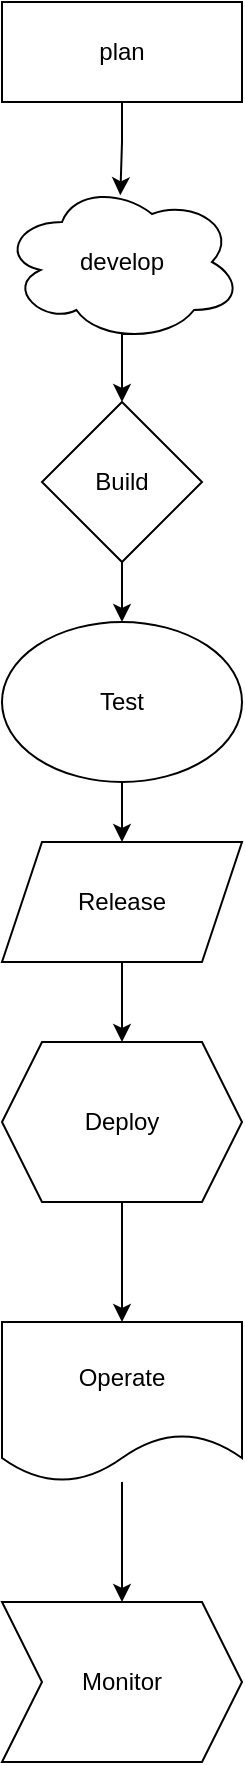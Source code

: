 <mxfile version="28.2.3" pages="2">
  <diagram name="Page-1" id="EpyfGNlJfESf9vqUO6Xq">
    <mxGraphModel dx="352" dy="514" grid="1" gridSize="10" guides="1" tooltips="1" connect="1" arrows="1" fold="1" page="1" pageScale="1" pageWidth="850" pageHeight="1100" math="0" shadow="0">
      <root>
        <mxCell id="0" />
        <mxCell id="1" parent="0" />
        <mxCell id="OQFNa8gKAQg8WC0pTOx7-1" value="plan" style="rounded=0;whiteSpace=wrap;html=1;" vertex="1" parent="1">
          <mxGeometry x="150" y="20" width="120" height="50" as="geometry" />
        </mxCell>
        <mxCell id="OQFNa8gKAQg8WC0pTOx7-11" style="edgeStyle=orthogonalEdgeStyle;rounded=0;orthogonalLoop=1;jettySize=auto;html=1;exitX=0.55;exitY=0.95;exitDx=0;exitDy=0;exitPerimeter=0;entryX=0.5;entryY=0;entryDx=0;entryDy=0;" edge="1" parent="1" source="OQFNa8gKAQg8WC0pTOx7-2" target="OQFNa8gKAQg8WC0pTOx7-3">
          <mxGeometry relative="1" as="geometry" />
        </mxCell>
        <mxCell id="OQFNa8gKAQg8WC0pTOx7-2" value="develop" style="ellipse;shape=cloud;whiteSpace=wrap;html=1;" vertex="1" parent="1">
          <mxGeometry x="150" y="110" width="120" height="80" as="geometry" />
        </mxCell>
        <mxCell id="OQFNa8gKAQg8WC0pTOx7-13" style="edgeStyle=orthogonalEdgeStyle;rounded=0;orthogonalLoop=1;jettySize=auto;html=1;exitX=0.5;exitY=1;exitDx=0;exitDy=0;" edge="1" parent="1" source="OQFNa8gKAQg8WC0pTOx7-3" target="OQFNa8gKAQg8WC0pTOx7-6">
          <mxGeometry relative="1" as="geometry">
            <mxPoint x="210" y="290" as="targetPoint" />
            <Array as="points" />
          </mxGeometry>
        </mxCell>
        <mxCell id="OQFNa8gKAQg8WC0pTOx7-3" value="Build" style="rhombus;whiteSpace=wrap;html=1;" vertex="1" parent="1">
          <mxGeometry x="170" y="220" width="80" height="80" as="geometry" />
        </mxCell>
        <mxCell id="OQFNa8gKAQg8WC0pTOx7-15" style="edgeStyle=orthogonalEdgeStyle;rounded=0;orthogonalLoop=1;jettySize=auto;html=1;exitX=0.5;exitY=1;exitDx=0;exitDy=0;entryX=0.5;entryY=0;entryDx=0;entryDy=0;" edge="1" parent="1" source="OQFNa8gKAQg8WC0pTOx7-5" target="OQFNa8gKAQg8WC0pTOx7-7">
          <mxGeometry relative="1" as="geometry" />
        </mxCell>
        <mxCell id="OQFNa8gKAQg8WC0pTOx7-5" value="Release" style="shape=parallelogram;perimeter=parallelogramPerimeter;whiteSpace=wrap;html=1;fixedSize=1;" vertex="1" parent="1">
          <mxGeometry x="150" y="440" width="120" height="60" as="geometry" />
        </mxCell>
        <mxCell id="OQFNa8gKAQg8WC0pTOx7-14" style="edgeStyle=orthogonalEdgeStyle;rounded=0;orthogonalLoop=1;jettySize=auto;html=1;exitX=0.5;exitY=1;exitDx=0;exitDy=0;entryX=0.5;entryY=0;entryDx=0;entryDy=0;" edge="1" parent="1" source="OQFNa8gKAQg8WC0pTOx7-6" target="OQFNa8gKAQg8WC0pTOx7-5">
          <mxGeometry relative="1" as="geometry" />
        </mxCell>
        <mxCell id="OQFNa8gKAQg8WC0pTOx7-6" value="Test" style="ellipse;whiteSpace=wrap;html=1;" vertex="1" parent="1">
          <mxGeometry x="150" y="330" width="120" height="80" as="geometry" />
        </mxCell>
        <mxCell id="OQFNa8gKAQg8WC0pTOx7-17" style="edgeStyle=orthogonalEdgeStyle;rounded=0;orthogonalLoop=1;jettySize=auto;html=1;entryX=0.5;entryY=0;entryDx=0;entryDy=0;" edge="1" parent="1" source="OQFNa8gKAQg8WC0pTOx7-7" target="OQFNa8gKAQg8WC0pTOx7-8">
          <mxGeometry relative="1" as="geometry">
            <mxPoint x="210" y="660" as="targetPoint" />
          </mxGeometry>
        </mxCell>
        <mxCell id="OQFNa8gKAQg8WC0pTOx7-7" value="Deploy" style="shape=hexagon;perimeter=hexagonPerimeter2;whiteSpace=wrap;html=1;fixedSize=1;" vertex="1" parent="1">
          <mxGeometry x="150" y="540" width="120" height="80" as="geometry" />
        </mxCell>
        <mxCell id="OQFNa8gKAQg8WC0pTOx7-18" style="edgeStyle=orthogonalEdgeStyle;rounded=0;orthogonalLoop=1;jettySize=auto;html=1;entryX=0.5;entryY=0;entryDx=0;entryDy=0;" edge="1" parent="1" source="OQFNa8gKAQg8WC0pTOx7-8" target="OQFNa8gKAQg8WC0pTOx7-9">
          <mxGeometry relative="1" as="geometry" />
        </mxCell>
        <mxCell id="OQFNa8gKAQg8WC0pTOx7-8" value="Operate" style="shape=document;whiteSpace=wrap;html=1;boundedLbl=1;" vertex="1" parent="1">
          <mxGeometry x="150" y="680" width="120" height="80" as="geometry" />
        </mxCell>
        <mxCell id="OQFNa8gKAQg8WC0pTOx7-9" value="Monitor" style="shape=step;perimeter=stepPerimeter;whiteSpace=wrap;html=1;fixedSize=1;" vertex="1" parent="1">
          <mxGeometry x="150" y="820" width="120" height="80" as="geometry" />
        </mxCell>
        <mxCell id="OQFNa8gKAQg8WC0pTOx7-12" style="edgeStyle=orthogonalEdgeStyle;rounded=0;orthogonalLoop=1;jettySize=auto;html=1;exitX=0.5;exitY=1;exitDx=0;exitDy=0;entryX=0.493;entryY=0.083;entryDx=0;entryDy=0;entryPerimeter=0;" edge="1" parent="1" source="OQFNa8gKAQg8WC0pTOx7-1" target="OQFNa8gKAQg8WC0pTOx7-2">
          <mxGeometry relative="1" as="geometry" />
        </mxCell>
      </root>
    </mxGraphModel>
  </diagram>
  <diagram id="IUMO0a9qfcVqaG2G2uiL" name="Page-2">
    <mxGraphModel dx="1583" dy="1903" grid="1" gridSize="10" guides="1" tooltips="1" connect="1" arrows="1" fold="1" page="1" pageScale="1" pageWidth="850" pageHeight="1100" math="0" shadow="0">
      <root>
        <mxCell id="0" />
        <mxCell id="1" parent="0" />
        <mxCell id="MgDhHTvifsYYa5wAt_Ws-3" style="edgeStyle=orthogonalEdgeStyle;rounded=0;orthogonalLoop=1;jettySize=auto;html=1;exitX=0.5;exitY=1;exitDx=0;exitDy=0;entryX=0.5;entryY=0;entryDx=0;entryDy=0;" edge="1" parent="1" target="MgDhHTvifsYYa5wAt_Ws-2">
          <mxGeometry relative="1" as="geometry">
            <mxPoint x="190" y="50" as="sourcePoint" />
          </mxGeometry>
        </mxCell>
        <mxCell id="MgDhHTvifsYYa5wAt_Ws-4" style="edgeStyle=orthogonalEdgeStyle;rounded=0;orthogonalLoop=1;jettySize=auto;html=1;entryX=0;entryY=0.5;entryDx=0;entryDy=0;" edge="1" parent="1" source="MgDhHTvifsYYa5wAt_Ws-2" target="MgDhHTvifsYYa5wAt_Ws-5">
          <mxGeometry relative="1" as="geometry">
            <mxPoint x="280" y="320" as="targetPoint" />
          </mxGeometry>
        </mxCell>
        <mxCell id="MgDhHTvifsYYa5wAt_Ws-7" style="edgeStyle=orthogonalEdgeStyle;rounded=0;orthogonalLoop=1;jettySize=auto;html=1;entryX=1;entryY=0.5;entryDx=0;entryDy=0;" edge="1" parent="1" source="MgDhHTvifsYYa5wAt_Ws-2" target="MgDhHTvifsYYa5wAt_Ws-6">
          <mxGeometry relative="1" as="geometry" />
        </mxCell>
        <mxCell id="MgDhHTvifsYYa5wAt_Ws-9" style="edgeStyle=orthogonalEdgeStyle;rounded=0;orthogonalLoop=1;jettySize=auto;html=1;entryX=0.5;entryY=0;entryDx=0;entryDy=0;" edge="1" parent="1" source="MgDhHTvifsYYa5wAt_Ws-2" target="MgDhHTvifsYYa5wAt_Ws-8">
          <mxGeometry relative="1" as="geometry" />
        </mxCell>
        <mxCell id="MgDhHTvifsYYa5wAt_Ws-2" value="Designing&lt;div&gt;UI/UX&lt;/div&gt;" style="ellipse;whiteSpace=wrap;html=1;aspect=fixed;" vertex="1" parent="1">
          <mxGeometry x="150" y="100" width="80" height="80" as="geometry" />
        </mxCell>
        <mxCell id="MgDhHTvifsYYa5wAt_Ws-43" style="edgeStyle=orthogonalEdgeStyle;rounded=0;orthogonalLoop=1;jettySize=auto;html=1;exitX=0.5;exitY=1;exitDx=0;exitDy=0;entryX=1;entryY=0.5;entryDx=0;entryDy=0;" edge="1" parent="1" source="MgDhHTvifsYYa5wAt_Ws-5" target="MgDhHTvifsYYa5wAt_Ws-8">
          <mxGeometry relative="1" as="geometry" />
        </mxCell>
        <mxCell id="MgDhHTvifsYYa5wAt_Ws-5" value="Listing Restaurants&amp;nbsp;&lt;div&gt;and their cusines&lt;/div&gt;" style="ellipse;whiteSpace=wrap;html=1;aspect=fixed;" vertex="1" parent="1">
          <mxGeometry x="320" y="100" width="80" height="80" as="geometry" />
        </mxCell>
        <mxCell id="MgDhHTvifsYYa5wAt_Ws-42" style="edgeStyle=orthogonalEdgeStyle;rounded=0;orthogonalLoop=1;jettySize=auto;html=1;exitX=0.5;exitY=1;exitDx=0;exitDy=0;entryX=0;entryY=0.5;entryDx=0;entryDy=0;" edge="1" parent="1" source="MgDhHTvifsYYa5wAt_Ws-6" target="MgDhHTvifsYYa5wAt_Ws-8">
          <mxGeometry relative="1" as="geometry" />
        </mxCell>
        <mxCell id="MgDhHTvifsYYa5wAt_Ws-6" value="Customer sign up" style="ellipse;whiteSpace=wrap;html=1;aspect=fixed;" vertex="1" parent="1">
          <mxGeometry x="20" y="100" width="80" height="80" as="geometry" />
        </mxCell>
        <mxCell id="MgDhHTvifsYYa5wAt_Ws-10" style="edgeStyle=orthogonalEdgeStyle;rounded=0;orthogonalLoop=1;jettySize=auto;html=1;" edge="1" parent="1" source="MgDhHTvifsYYa5wAt_Ws-11">
          <mxGeometry relative="1" as="geometry">
            <mxPoint x="190" y="530" as="targetPoint" />
          </mxGeometry>
        </mxCell>
        <mxCell id="MgDhHTvifsYYa5wAt_Ws-8" value="Checkout&amp;nbsp;&lt;div&gt;page &amp;amp; RTS&lt;/div&gt;" style="ellipse;whiteSpace=wrap;html=1;aspect=fixed;" vertex="1" parent="1">
          <mxGeometry x="150" y="250" width="80" height="80" as="geometry" />
        </mxCell>
        <mxCell id="MgDhHTvifsYYa5wAt_Ws-15" style="edgeStyle=orthogonalEdgeStyle;rounded=0;orthogonalLoop=1;jettySize=auto;html=1;exitX=0.5;exitY=1;exitDx=0;exitDy=0;entryX=0.5;entryY=0;entryDx=0;entryDy=0;" edge="1" parent="1" source="MgDhHTvifsYYa5wAt_Ws-11" target="MgDhHTvifsYYa5wAt_Ws-14">
          <mxGeometry relative="1" as="geometry" />
        </mxCell>
        <mxCell id="MgDhHTvifsYYa5wAt_Ws-17" style="edgeStyle=orthogonalEdgeStyle;rounded=0;orthogonalLoop=1;jettySize=auto;html=1;exitX=0.5;exitY=1;exitDx=0;exitDy=0;entryX=0.5;entryY=0;entryDx=0;entryDy=0;" edge="1" parent="1" source="MgDhHTvifsYYa5wAt_Ws-14" target="MgDhHTvifsYYa5wAt_Ws-16">
          <mxGeometry relative="1" as="geometry" />
        </mxCell>
        <mxCell id="MgDhHTvifsYYa5wAt_Ws-14" value="No Bugs found" style="rhombus;whiteSpace=wrap;html=1;" vertex="1" parent="1">
          <mxGeometry x="150" y="510" width="80" height="80" as="geometry" />
        </mxCell>
        <mxCell id="MgDhHTvifsYYa5wAt_Ws-23" style="edgeStyle=orthogonalEdgeStyle;rounded=0;orthogonalLoop=1;jettySize=auto;html=1;" edge="1" parent="1" source="MgDhHTvifsYYa5wAt_Ws-16">
          <mxGeometry relative="1" as="geometry">
            <mxPoint x="190" y="890" as="targetPoint" />
          </mxGeometry>
        </mxCell>
        <mxCell id="MgDhHTvifsYYa5wAt_Ws-16" value="Writing permission&amp;nbsp;&lt;div&gt;for deployment&lt;/div&gt;" style="shape=parallelogram;perimeter=parallelogramPerimeter;whiteSpace=wrap;html=1;fixedSize=1;size=10;" vertex="1" parent="1">
          <mxGeometry x="130" y="640" width="120" height="70" as="geometry" />
        </mxCell>
        <mxCell id="MgDhHTvifsYYa5wAt_Ws-24" value="pushed to Appstore" style="shape=cylinder3;whiteSpace=wrap;html=1;boundedLbl=1;backgroundOutline=1;size=15;" vertex="1" parent="1">
          <mxGeometry x="150" y="760" width="80" height="90" as="geometry" />
        </mxCell>
        <mxCell id="MgDhHTvifsYYa5wAt_Ws-26" value="" style="ellipse;whiteSpace=wrap;html=1;" vertex="1" parent="1">
          <mxGeometry x="165" y="890" width="50" height="40" as="geometry" />
        </mxCell>
        <mxCell id="MgDhHTvifsYYa5wAt_Ws-28" value="" style="edgeStyle=orthogonalEdgeStyle;rounded=0;orthogonalLoop=1;jettySize=auto;html=1;" edge="1" parent="1" source="MgDhHTvifsYYa5wAt_Ws-8" target="MgDhHTvifsYYa5wAt_Ws-11">
          <mxGeometry relative="1" as="geometry">
            <mxPoint x="190" y="530" as="targetPoint" />
            <mxPoint x="190" y="330" as="sourcePoint" />
          </mxGeometry>
        </mxCell>
        <mxCell id="MgDhHTvifsYYa5wAt_Ws-11" value="Compiling to Ask" style="ellipse;whiteSpace=wrap;html=1;" vertex="1" parent="1">
          <mxGeometry x="130" y="380" width="120" height="80" as="geometry" />
        </mxCell>
        <mxCell id="MgDhHTvifsYYa5wAt_Ws-29" value="" style="endArrow=none;html=1;rounded=0;" edge="1" parent="1">
          <mxGeometry width="50" height="50" relative="1" as="geometry">
            <mxPoint x="150" y="940" as="sourcePoint" />
            <mxPoint x="230" y="940" as="targetPoint" />
            <Array as="points">
              <mxPoint x="190" y="940" />
            </Array>
          </mxGeometry>
        </mxCell>
        <mxCell id="MgDhHTvifsYYa5wAt_Ws-30" value="" style="endArrow=none;html=1;rounded=0;" edge="1" parent="1">
          <mxGeometry width="50" height="50" relative="1" as="geometry">
            <mxPoint x="140" y="1020" as="sourcePoint" />
            <mxPoint x="190" y="970" as="targetPoint" />
          </mxGeometry>
        </mxCell>
        <mxCell id="MgDhHTvifsYYa5wAt_Ws-31" value="" style="endArrow=none;html=1;rounded=0;" edge="1" parent="1">
          <mxGeometry width="50" height="50" relative="1" as="geometry">
            <mxPoint x="230" y="1010" as="sourcePoint" />
            <mxPoint x="190" y="970" as="targetPoint" />
          </mxGeometry>
        </mxCell>
        <mxCell id="MgDhHTvifsYYa5wAt_Ws-33" value="" style="endArrow=none;html=1;rounded=0;" edge="1" parent="1" target="MgDhHTvifsYYa5wAt_Ws-32">
          <mxGeometry width="50" height="50" relative="1" as="geometry">
            <mxPoint x="240" y="1030" as="sourcePoint" />
            <mxPoint x="190" y="970" as="targetPoint" />
          </mxGeometry>
        </mxCell>
        <mxCell id="MgDhHTvifsYYa5wAt_Ws-32" value="customer using Application" style="text;html=1;align=center;verticalAlign=middle;resizable=0;points=[];autosize=1;strokeColor=none;fillColor=none;" vertex="1" parent="1">
          <mxGeometry x="120" y="1028" width="170" height="30" as="geometry" />
        </mxCell>
        <mxCell id="MgDhHTvifsYYa5wAt_Ws-34" value="" style="endArrow=none;html=1;rounded=0;" edge="1" parent="1">
          <mxGeometry width="50" height="50" relative="1" as="geometry">
            <mxPoint x="189.52" y="970" as="sourcePoint" />
            <mxPoint x="189.52" y="930" as="targetPoint" />
            <Array as="points">
              <mxPoint x="189.52" y="930" />
            </Array>
          </mxGeometry>
        </mxCell>
        <mxCell id="MgDhHTvifsYYa5wAt_Ws-35" value="" style="edgeStyle=none;orthogonalLoop=1;jettySize=auto;html=1;rounded=0;" edge="1" parent="1">
          <mxGeometry width="100" relative="1" as="geometry">
            <mxPoint x="189.52" y="980" as="sourcePoint" />
            <mxPoint x="189.52" y="1010" as="targetPoint" />
            <Array as="points" />
          </mxGeometry>
        </mxCell>
        <mxCell id="MgDhHTvifsYYa5wAt_Ws-36" value="Recieved No feedback" style="ellipse;shape=cloud;whiteSpace=wrap;html=1;" vertex="1" parent="1">
          <mxGeometry x="130" y="1058" width="120" height="80" as="geometry" />
        </mxCell>
        <mxCell id="MgDhHTvifsYYa5wAt_Ws-47" value="MR Foods" style="ellipse;shape=cloud;whiteSpace=wrap;html=1;" vertex="1" parent="1">
          <mxGeometry x="130" y="-40" width="120" height="80" as="geometry" />
        </mxCell>
      </root>
    </mxGraphModel>
  </diagram>
</mxfile>

